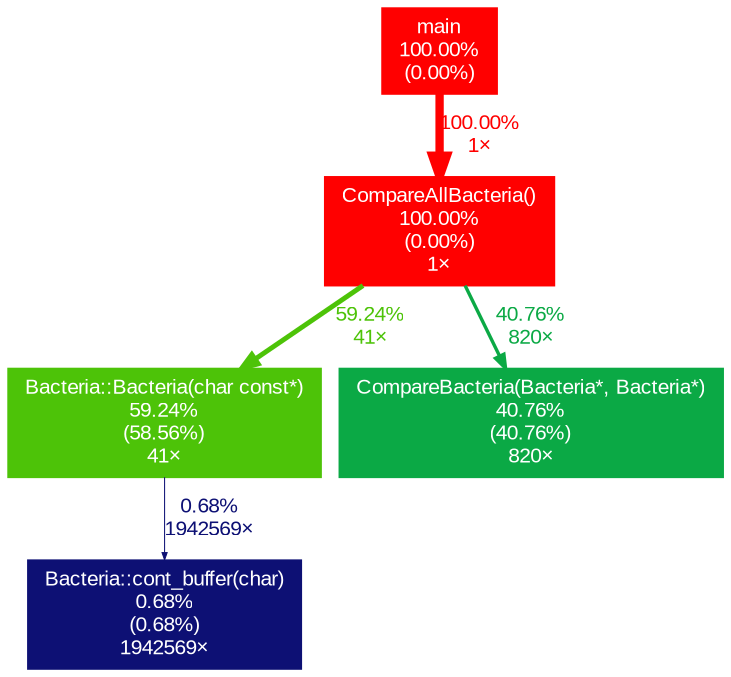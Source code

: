 digraph {
	graph [fontname=Arial, nodesep=0.125, ranksep=0.25];
	node [fontcolor=white, fontname=Arial, height=0, shape=box, style=filled, width=0];
	edge [fontname=Arial];
	1 [color="#ff0000", fontcolor="#ffffff", fontsize="10.00", label="main\n100.00%\n(0.00%)"];
	1 -> 2 [arrowsize="1.00", color="#ff0000", fontcolor="#ff0000", fontsize="10.00", label="100.00%\n1×", labeldistance="4.00", penwidth="4.00"];
	2 [color="#ff0000", fontcolor="#ffffff", fontsize="10.00", label="CompareAllBacteria()\n100.00%\n(0.00%)\n1×"];
	2 -> 3 [arrowsize="0.77", color="#4dc308", fontcolor="#4dc308", fontsize="10.00", label="59.24%\n41×", labeldistance="2.37", penwidth="2.37"];
	2 -> 4 [arrowsize="0.64", color="#0ba945", fontcolor="#0ba945", fontsize="10.00", label="40.76%\n820×", labeldistance="1.63", penwidth="1.63"];
	3 [color="#4dc308", fontcolor="#ffffff", fontsize="10.00", label="Bacteria::Bacteria(char const*)\n59.24%\n(58.56%)\n41×"];
	3 -> 5 [arrowsize="0.35", color="#0d1074", fontcolor="#0d1074", fontsize="10.00", label="0.68%\n1942569×", labeldistance="0.50", penwidth="0.50"];
	4 [color="#0ba945", fontcolor="#ffffff", fontsize="10.00", label="CompareBacteria(Bacteria*, Bacteria*)\n40.76%\n(40.76%)\n820×"];
	5 [color="#0d1074", fontcolor="#ffffff", fontsize="10.00", label="Bacteria::cont_buffer(char)\n0.68%\n(0.68%)\n1942569×"];
}
